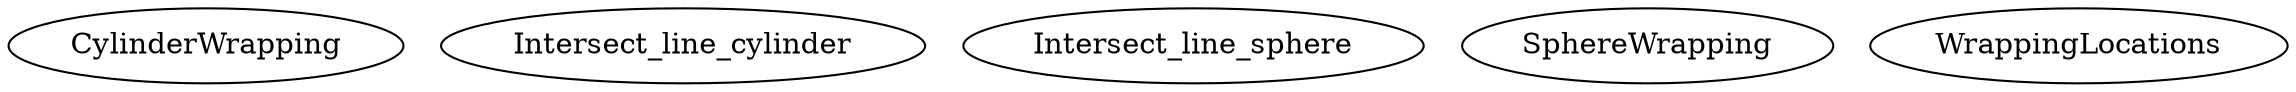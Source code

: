/* Created by mdot for Matlab */
digraph m2html {

  CylinderWrapping [URL="CylinderWrapping.html"];
  Intersect_line_cylinder [URL="Intersect_line_cylinder.html"];
  Intersect_line_sphere [URL="Intersect_line_sphere.html"];
  SphereWrapping [URL="SphereWrapping.html"];
  WrappingLocations [URL="WrappingLocations.html"];
}